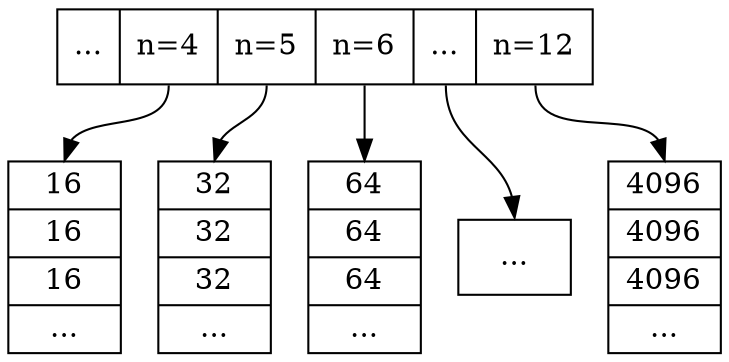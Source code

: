 digraph before {
    node [shape=record];

    rankdir=TB;
    
    free [label="...|<s4> n=4|<s5> n=5|<s6> n=6|<sdot>...|<s12> n=12"];
    s4s [label="{<s40> 16|<s41> 16|<s42> 16|...}"];
    s5s [label="{<s50> 32|<s51> 32|<s52> 32|...}"];
    s6s [label="{<s60> 64|<s61> 64|<s62> 64|...}"];
    s12s [label="{<s120> 4096|<s121> 4096|<s122> 4096|...}"];
    sdot_11s [label="{<sdot0>...}"];

    free:s4:s -> s4s:s40:n;
    free:s5:s -> s5s:s50:n;
    free:s6:s -> s6s:s60:n;
    free:s12:s -> s12s:s120:n;
    free:sdot:s -> sdot_11s:sdot0:n;
    
    {rank=same; s4s s5s s6s s12s sdot_11s}
}
